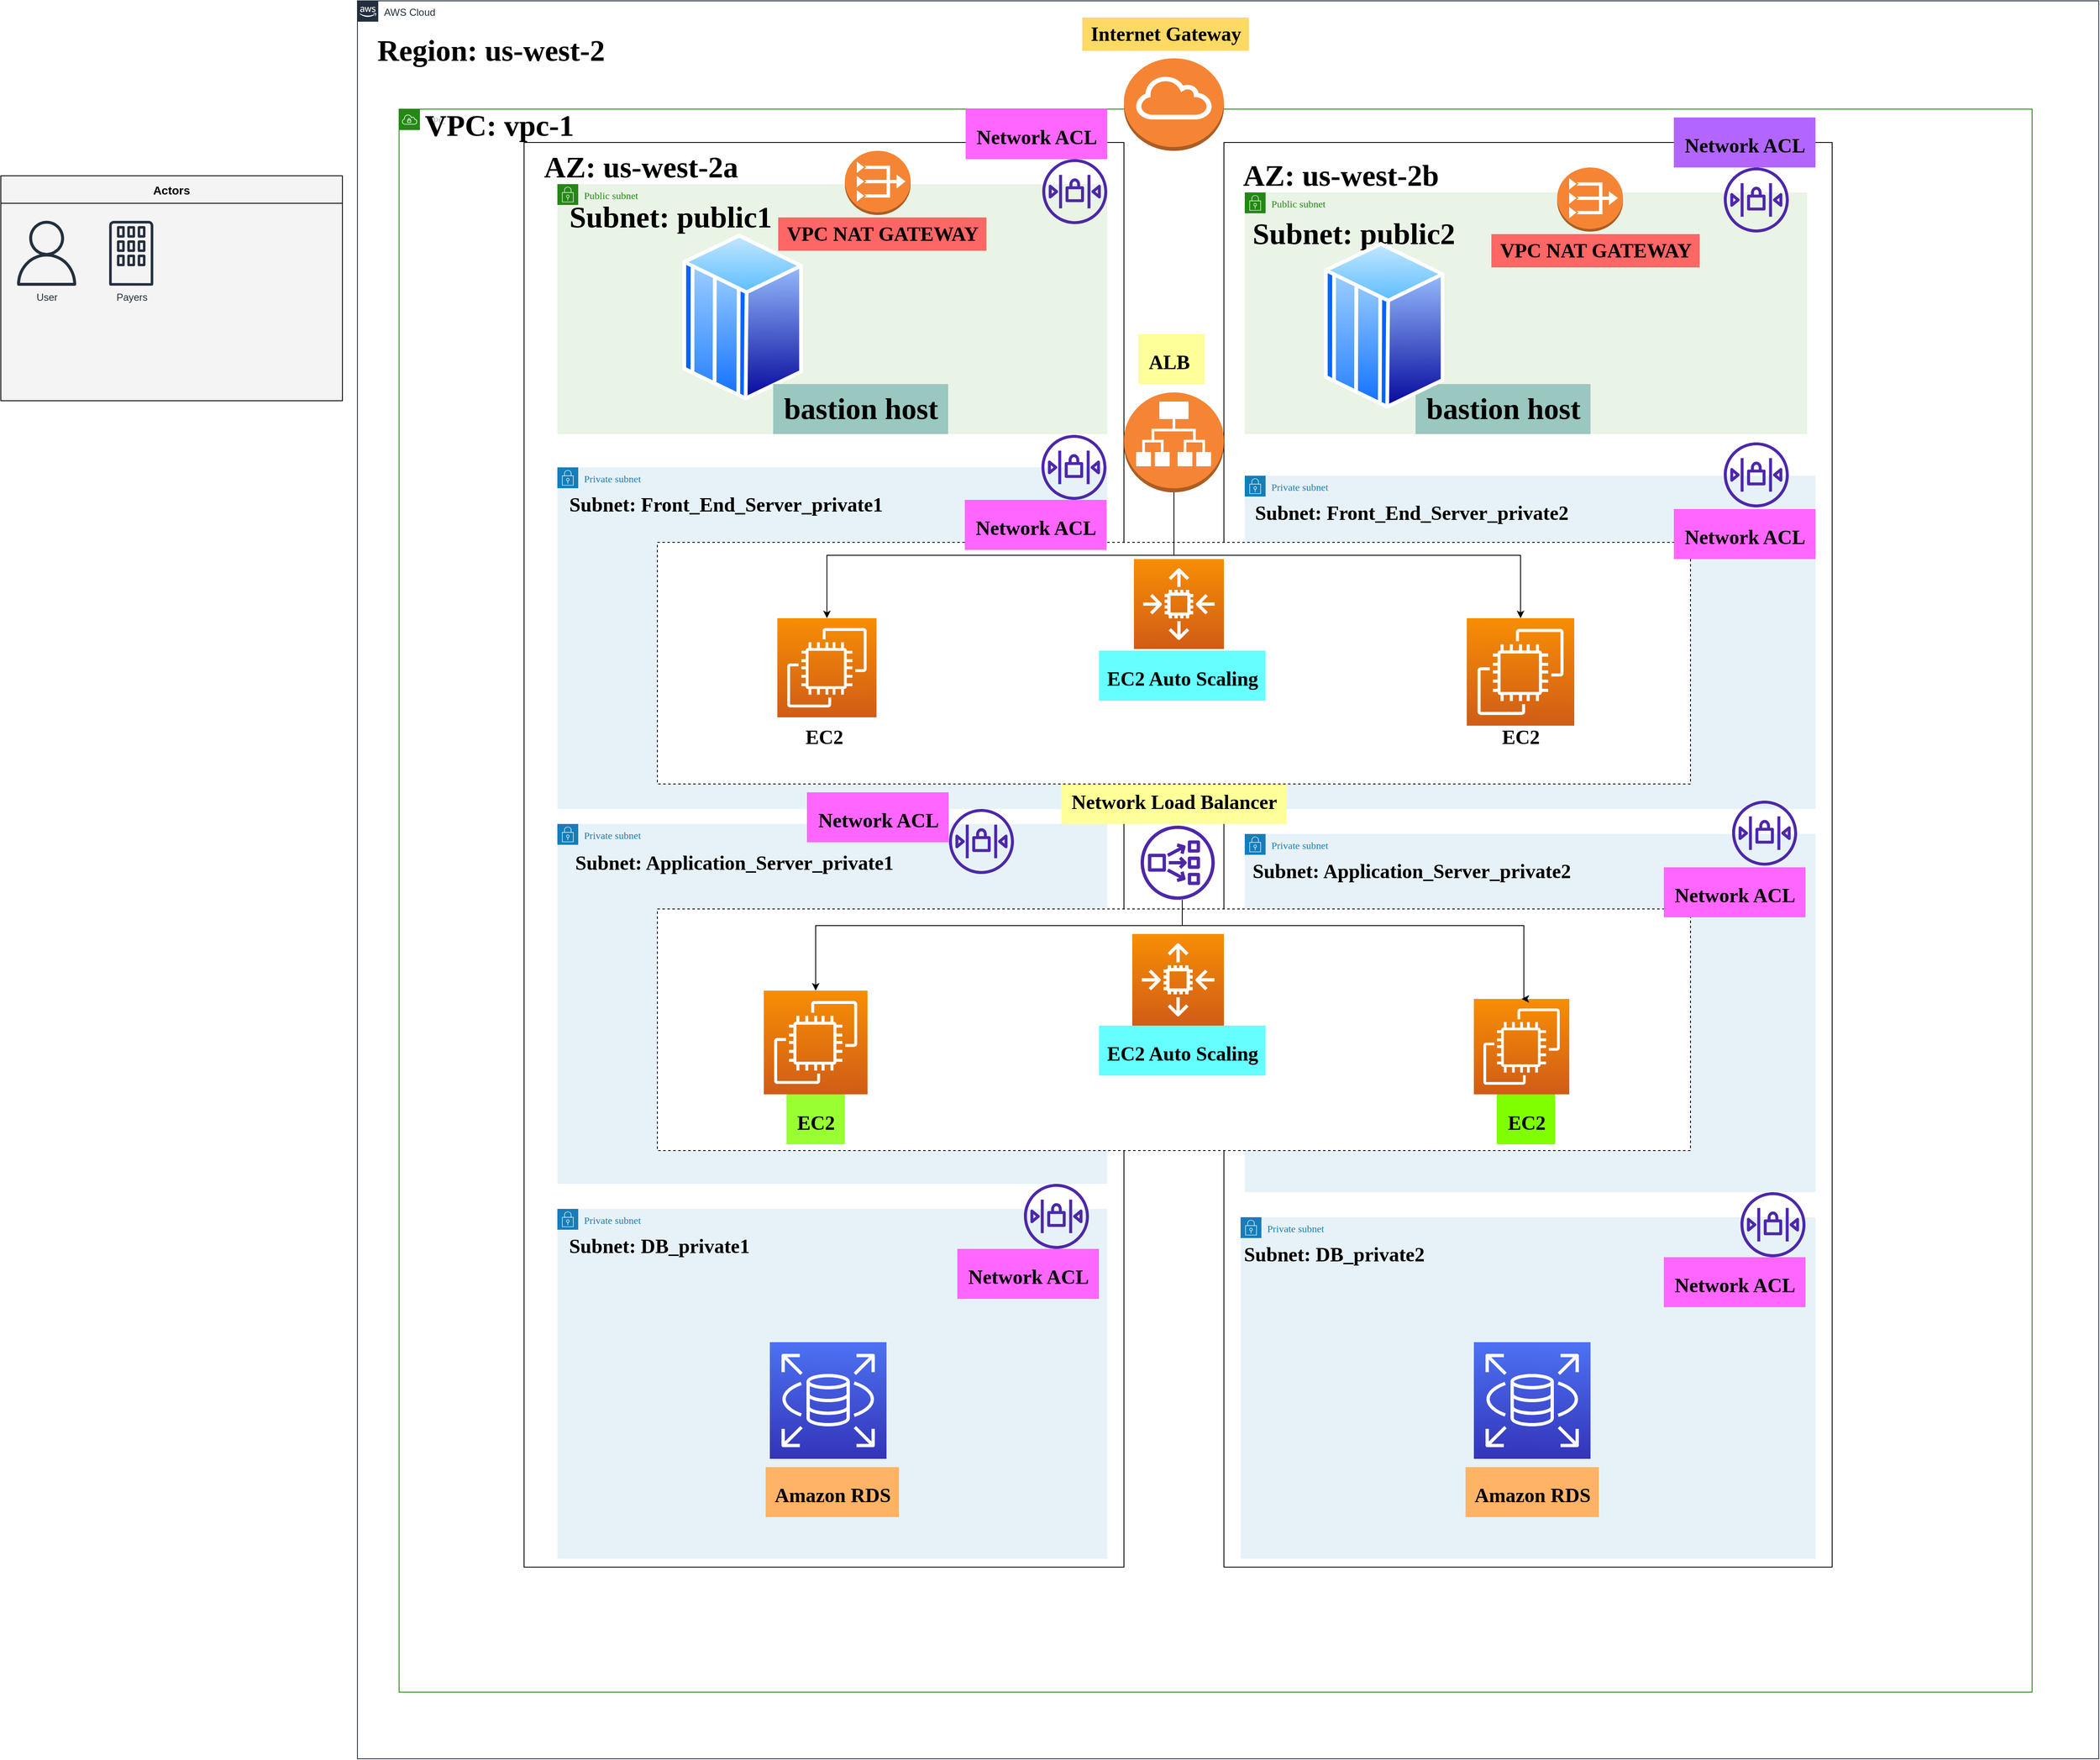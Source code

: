 <mxfile version="20.5.2" type="github">
  <diagram id="Ht1M8jgEwFfnCIfOTk4-" name="Page-1">
    <mxGraphModel dx="3996" dy="4047" grid="1" gridSize="10" guides="1" tooltips="1" connect="1" arrows="1" fold="1" page="1" pageScale="1" pageWidth="827" pageHeight="1169" math="0" shadow="0">
      <root>
        <mxCell id="0" />
        <mxCell id="1" parent="0" />
        <mxCell id="jZVaUwOg5UY3L9NAnvdq-71" value="AWS Cloud" style="points=[[0,0],[0.25,0],[0.5,0],[0.75,0],[1,0],[1,0.25],[1,0.5],[1,0.75],[1,1],[0.75,1],[0.5,1],[0.25,1],[0,1],[0,0.75],[0,0.5],[0,0.25]];outlineConnect=0;gradientColor=none;html=1;whiteSpace=wrap;fontSize=12;fontStyle=0;shape=mxgraph.aws4.group;grIcon=mxgraph.aws4.group_aws_cloud_alt;strokeColor=#232F3E;fillColor=none;verticalAlign=top;align=left;spacingLeft=30;fontColor=#232F3E;dashed=0;labelBackgroundColor=none;container=1;pointerEvents=0;collapsible=0;recursiveResize=0;" parent="1" vertex="1">
          <mxGeometry x="-190" y="-1910" width="2090" height="2110" as="geometry" />
        </mxCell>
        <mxCell id="_mikIo9FiG5iFNGLdB2s-5" value="&lt;font face=&quot;Times New Roman&quot; style=&quot;font-size: 36px;&quot;&gt;&lt;b&gt;Region: us-west-2&lt;/b&gt;&lt;/font&gt;" style="text;html=1;resizable=0;autosize=1;align=center;verticalAlign=middle;points=[];fillColor=none;strokeColor=none;rounded=0;" vertex="1" parent="jZVaUwOg5UY3L9NAnvdq-71">
          <mxGeometry x="10" y="30" width="300" height="60" as="geometry" />
        </mxCell>
        <mxCell id="_mikIo9FiG5iFNGLdB2s-102" value="&lt;b&gt;Internet Gateway&lt;/b&gt;" style="text;html=1;resizable=0;autosize=1;align=center;verticalAlign=middle;points=[];fillColor=#FFD966;strokeColor=none;rounded=0;dashed=1;fontFamily=Times New Roman;fontSize=24;" vertex="1" parent="jZVaUwOg5UY3L9NAnvdq-71">
          <mxGeometry x="870" y="20" width="200" height="40" as="geometry" />
        </mxCell>
        <mxCell id="jZVaUwOg5UY3L9NAnvdq-59" value="Actors" style="swimlane;fontSize=14;align=center;swimlaneFillColor=#f4f4f4;fillColor=#f4f4f4;startSize=33;container=1;pointerEvents=0;collapsible=0;recursiveResize=0;" parent="1" vertex="1">
          <mxGeometry x="-618" y="-1700" width="410" height="270" as="geometry" />
        </mxCell>
        <mxCell id="jZVaUwOg5UY3L9NAnvdq-60" value="User" style="outlineConnect=0;fontColor=#232F3E;gradientColor=none;fillColor=#232F3E;strokeColor=none;dashed=0;verticalLabelPosition=bottom;verticalAlign=top;align=center;html=1;fontSize=12;fontStyle=0;aspect=fixed;pointerEvents=1;shape=mxgraph.aws4.user;labelBackgroundColor=none;" parent="jZVaUwOg5UY3L9NAnvdq-59" vertex="1">
          <mxGeometry x="16" y="54" width="78" height="78" as="geometry" />
        </mxCell>
        <mxCell id="jZVaUwOg5UY3L9NAnvdq-61" value="Payers" style="outlineConnect=0;fontColor=#232F3E;gradientColor=none;fillColor=#232F3E;strokeColor=none;dashed=0;verticalLabelPosition=bottom;verticalAlign=top;align=center;html=1;fontSize=12;fontStyle=0;aspect=fixed;pointerEvents=1;shape=mxgraph.aws4.corporate_data_center;labelBackgroundColor=none;" parent="jZVaUwOg5UY3L9NAnvdq-59" vertex="1">
          <mxGeometry x="130" y="54" width="53" height="78" as="geometry" />
        </mxCell>
        <mxCell id="_mikIo9FiG5iFNGLdB2s-11" value="" style="whiteSpace=wrap;html=1;fontSize=36;" vertex="1" parent="1">
          <mxGeometry x="10" y="-1740" width="720" height="1710" as="geometry" />
        </mxCell>
        <mxCell id="_mikIo9FiG5iFNGLdB2s-12" value="" style="whiteSpace=wrap;html=1;fontSize=36;" vertex="1" parent="1">
          <mxGeometry x="850" y="-1740" width="730" height="1710" as="geometry" />
        </mxCell>
        <mxCell id="_mikIo9FiG5iFNGLdB2s-13" value="&lt;font face=&quot;Times New Roman&quot;&gt;&lt;b&gt;AZ: us-west-2a&lt;/b&gt;&lt;/font&gt;" style="text;html=1;resizable=0;autosize=1;align=center;verticalAlign=middle;points=[];fillColor=none;strokeColor=none;rounded=0;fontSize=36;" vertex="1" parent="1">
          <mxGeometry x="20" y="-1740" width="260" height="60" as="geometry" />
        </mxCell>
        <mxCell id="_mikIo9FiG5iFNGLdB2s-14" value="&lt;font face=&quot;Times New Roman&quot;&gt;&lt;b&gt;AZ: us-west-2b&lt;/b&gt;&lt;/font&gt;" style="text;html=1;resizable=0;autosize=1;align=center;verticalAlign=middle;points=[];fillColor=none;strokeColor=none;rounded=0;fontSize=36;" vertex="1" parent="1">
          <mxGeometry x="860" y="-1730" width="260" height="60" as="geometry" />
        </mxCell>
        <mxCell id="_mikIo9FiG5iFNGLdB2s-37" value="VPC" style="points=[[0,0],[0.25,0],[0.5,0],[0.75,0],[1,0],[1,0.25],[1,0.5],[1,0.75],[1,1],[0.75,1],[0.5,1],[0.25,1],[0,1],[0,0.75],[0,0.5],[0,0.25]];outlineConnect=0;gradientColor=none;html=1;whiteSpace=wrap;fontSize=12;fontStyle=0;container=1;pointerEvents=0;collapsible=0;recursiveResize=0;shape=mxgraph.aws4.group;grIcon=mxgraph.aws4.group_vpc;strokeColor=#248814;fillColor=none;verticalAlign=top;align=left;spacingLeft=30;fontColor=#AAB7B8;dashed=0;fontFamily=Times New Roman;" vertex="1" parent="1">
          <mxGeometry x="-140" y="-1780" width="1960" height="1900" as="geometry" />
        </mxCell>
        <mxCell id="_mikIo9FiG5iFNGLdB2s-9" value="&lt;font face=&quot;Times New Roman&quot;&gt;&lt;b&gt;VPC: vpc-1&lt;/b&gt;&lt;/font&gt;" style="text;html=1;resizable=0;autosize=1;align=center;verticalAlign=middle;points=[];fillColor=none;strokeColor=none;rounded=0;fontSize=36;" vertex="1" parent="_mikIo9FiG5iFNGLdB2s-37">
          <mxGeometry x="20" y="-10" width="200" height="60" as="geometry" />
        </mxCell>
        <mxCell id="_mikIo9FiG5iFNGLdB2s-50" value="Private subnet" style="points=[[0,0],[0.25,0],[0.5,0],[0.75,0],[1,0],[1,0.25],[1,0.5],[1,0.75],[1,1],[0.75,1],[0.5,1],[0.25,1],[0,1],[0,0.75],[0,0.5],[0,0.25]];outlineConnect=0;gradientColor=none;html=1;whiteSpace=wrap;fontSize=12;fontStyle=0;container=1;pointerEvents=0;collapsible=0;recursiveResize=0;shape=mxgraph.aws4.group;grIcon=mxgraph.aws4.group_security_group;grStroke=0;strokeColor=#147EBA;fillColor=#E6F2F8;verticalAlign=top;align=left;spacingLeft=30;fontColor=#147EBA;dashed=0;fontFamily=Times New Roman;" vertex="1" parent="_mikIo9FiG5iFNGLdB2s-37">
          <mxGeometry x="190" y="1320" width="660" height="420" as="geometry" />
        </mxCell>
        <mxCell id="_mikIo9FiG5iFNGLdB2s-51" value="" style="sketch=0;points=[[0,0,0],[0.25,0,0],[0.5,0,0],[0.75,0,0],[1,0,0],[0,1,0],[0.25,1,0],[0.5,1,0],[0.75,1,0],[1,1,0],[0,0.25,0],[0,0.5,0],[0,0.75,0],[1,0.25,0],[1,0.5,0],[1,0.75,0]];outlineConnect=0;fontColor=#232F3E;gradientColor=#4D72F3;gradientDirection=north;fillColor=#3334B9;strokeColor=#ffffff;dashed=0;verticalLabelPosition=bottom;verticalAlign=top;align=center;html=1;fontSize=12;fontStyle=0;aspect=fixed;shape=mxgraph.aws4.resourceIcon;resIcon=mxgraph.aws4.rds;fontFamily=Times New Roman;" vertex="1" parent="_mikIo9FiG5iFNGLdB2s-50">
          <mxGeometry x="255" y="160" width="140" height="140" as="geometry" />
        </mxCell>
        <mxCell id="_mikIo9FiG5iFNGLdB2s-52" value="&lt;font style=&quot;font-size: 24px;&quot;&gt;&lt;b&gt;Amazon RDS&lt;/b&gt;&lt;/font&gt;" style="text;html=1;resizable=0;autosize=1;align=center;verticalAlign=middle;points=[];fillColor=#FFB366;strokeColor=none;rounded=0;fontFamily=Times New Roman;fontSize=36;" vertex="1" parent="_mikIo9FiG5iFNGLdB2s-50">
          <mxGeometry x="250" y="310" width="160" height="60" as="geometry" />
        </mxCell>
        <mxCell id="_mikIo9FiG5iFNGLdB2s-54" value="Private subnet" style="points=[[0,0],[0.25,0],[0.5,0],[0.75,0],[1,0],[1,0.25],[1,0.5],[1,0.75],[1,1],[0.75,1],[0.5,1],[0.25,1],[0,1],[0,0.75],[0,0.5],[0,0.25]];outlineConnect=0;gradientColor=none;html=1;whiteSpace=wrap;fontSize=12;fontStyle=0;container=1;pointerEvents=0;collapsible=0;recursiveResize=0;shape=mxgraph.aws4.group;grIcon=mxgraph.aws4.group_security_group;grStroke=0;strokeColor=#147EBA;fillColor=#E6F2F8;verticalAlign=top;align=left;spacingLeft=30;fontColor=#147EBA;dashed=0;fontFamily=Times New Roman;" vertex="1" parent="_mikIo9FiG5iFNGLdB2s-37">
          <mxGeometry x="1010" y="1330" width="690" height="410" as="geometry" />
        </mxCell>
        <mxCell id="_mikIo9FiG5iFNGLdB2s-55" value="" style="sketch=0;points=[[0,0,0],[0.25,0,0],[0.5,0,0],[0.75,0,0],[1,0,0],[0,1,0],[0.25,1,0],[0.5,1,0],[0.75,1,0],[1,1,0],[0,0.25,0],[0,0.5,0],[0,0.75,0],[1,0.25,0],[1,0.5,0],[1,0.75,0]];outlineConnect=0;fontColor=#232F3E;gradientColor=#4D72F3;gradientDirection=north;fillColor=#3334B9;strokeColor=#ffffff;dashed=0;verticalLabelPosition=bottom;verticalAlign=top;align=center;html=1;fontSize=12;fontStyle=0;aspect=fixed;shape=mxgraph.aws4.resourceIcon;resIcon=mxgraph.aws4.rds;fontFamily=Times New Roman;" vertex="1" parent="_mikIo9FiG5iFNGLdB2s-54">
          <mxGeometry x="280" y="150" width="140" height="140" as="geometry" />
        </mxCell>
        <mxCell id="_mikIo9FiG5iFNGLdB2s-56" value="&lt;font style=&quot;font-size: 24px;&quot;&gt;&lt;b&gt;Amazon RDS&lt;/b&gt;&lt;/font&gt;" style="text;html=1;resizable=0;autosize=1;align=center;verticalAlign=middle;points=[];fillColor=#FFB366;strokeColor=none;rounded=0;fontFamily=Times New Roman;fontSize=36;" vertex="1" parent="_mikIo9FiG5iFNGLdB2s-54">
          <mxGeometry x="270" y="300" width="160" height="60" as="geometry" />
        </mxCell>
        <mxCell id="_mikIo9FiG5iFNGLdB2s-63" value="&lt;font style=&quot;font-size: 24px;&quot; face=&quot;Times New Roman&quot;&gt;&lt;b&gt;Subnet: DB_private2&amp;nbsp;&lt;/b&gt;&lt;/font&gt;" style="text;html=1;resizable=0;autosize=1;align=center;verticalAlign=middle;points=[];fillColor=none;strokeColor=none;rounded=0;fontSize=36;" vertex="1" parent="_mikIo9FiG5iFNGLdB2s-54">
          <mxGeometry x="-10" y="10" width="250" height="60" as="geometry" />
        </mxCell>
        <mxCell id="_mikIo9FiG5iFNGLdB2s-59" value="Private subnet" style="points=[[0,0],[0.25,0],[0.5,0],[0.75,0],[1,0],[1,0.25],[1,0.5],[1,0.75],[1,1],[0.75,1],[0.5,1],[0.25,1],[0,1],[0,0.75],[0,0.5],[0,0.25]];outlineConnect=0;gradientColor=none;html=1;whiteSpace=wrap;fontSize=12;fontStyle=0;container=1;pointerEvents=0;collapsible=0;recursiveResize=0;shape=mxgraph.aws4.group;grIcon=mxgraph.aws4.group_security_group;grStroke=0;strokeColor=#147EBA;fillColor=#E6F2F8;verticalAlign=top;align=left;spacingLeft=30;fontColor=#147EBA;dashed=0;fontFamily=Times New Roman;" vertex="1" parent="_mikIo9FiG5iFNGLdB2s-37">
          <mxGeometry x="190" y="858" width="660" height="432" as="geometry" />
        </mxCell>
        <mxCell id="_mikIo9FiG5iFNGLdB2s-16" value="&lt;font style=&quot;font-size: 24px;&quot; face=&quot;Times New Roman&quot;&gt;&lt;b&gt;Subnet: Application_Server_private1&amp;nbsp;&lt;/b&gt;&lt;/font&gt;" style="text;html=1;resizable=0;autosize=1;align=center;verticalAlign=middle;points=[];fillColor=none;strokeColor=none;rounded=0;fontSize=36;" vertex="1" parent="_mikIo9FiG5iFNGLdB2s-59">
          <mxGeometry x="10" y="12" width="410" height="60" as="geometry" />
        </mxCell>
        <mxCell id="_mikIo9FiG5iFNGLdB2s-93" value="" style="sketch=0;outlineConnect=0;fontColor=#232F3E;gradientColor=none;fillColor=#4D27AA;strokeColor=none;dashed=0;verticalLabelPosition=bottom;verticalAlign=top;align=center;html=1;fontSize=12;fontStyle=0;aspect=fixed;pointerEvents=1;shape=mxgraph.aws4.network_access_control_list;fontFamily=Times New Roman;" vertex="1" parent="_mikIo9FiG5iFNGLdB2s-59">
          <mxGeometry x="470" y="-18" width="78" height="78" as="geometry" />
        </mxCell>
        <mxCell id="_mikIo9FiG5iFNGLdB2s-60" value="Private subnet" style="points=[[0,0],[0.25,0],[0.5,0],[0.75,0],[1,0],[1,0.25],[1,0.5],[1,0.75],[1,1],[0.75,1],[0.5,1],[0.25,1],[0,1],[0,0.75],[0,0.5],[0,0.25]];outlineConnect=0;gradientColor=none;html=1;whiteSpace=wrap;fontSize=12;fontStyle=0;container=1;pointerEvents=0;collapsible=0;recursiveResize=0;shape=mxgraph.aws4.group;grIcon=mxgraph.aws4.group_security_group;grStroke=0;strokeColor=#147EBA;fillColor=#E6F2F8;verticalAlign=top;align=left;spacingLeft=30;fontColor=#147EBA;dashed=0;fontFamily=Times New Roman;" vertex="1" parent="_mikIo9FiG5iFNGLdB2s-37">
          <mxGeometry x="1015" y="870" width="685" height="430" as="geometry" />
        </mxCell>
        <mxCell id="_mikIo9FiG5iFNGLdB2s-23" value="" style="whiteSpace=wrap;html=1;fontFamily=Times New Roman;fontSize=36;dashed=1;" vertex="1" parent="_mikIo9FiG5iFNGLdB2s-37">
          <mxGeometry x="310" y="960" width="1240" height="290" as="geometry" />
        </mxCell>
        <mxCell id="_mikIo9FiG5iFNGLdB2s-26" value="" style="sketch=0;points=[[0,0,0],[0.25,0,0],[0.5,0,0],[0.75,0,0],[1,0,0],[0,1,0],[0.25,1,0],[0.5,1,0],[0.75,1,0],[1,1,0],[0,0.25,0],[0,0.5,0],[0,0.75,0],[1,0.25,0],[1,0.5,0],[1,0.75,0]];outlineConnect=0;fontColor=#232F3E;gradientColor=#F78E04;gradientDirection=north;fillColor=#D05C17;strokeColor=#ffffff;dashed=0;verticalLabelPosition=bottom;verticalAlign=top;align=center;html=1;fontSize=12;fontStyle=0;aspect=fixed;shape=mxgraph.aws4.resourceIcon;resIcon=mxgraph.aws4.auto_scaling2;fontFamily=Times New Roman;" vertex="1" parent="_mikIo9FiG5iFNGLdB2s-37">
          <mxGeometry x="880" y="990" width="110" height="110" as="geometry" />
        </mxCell>
        <mxCell id="_mikIo9FiG5iFNGLdB2s-27" value="&lt;font style=&quot;font-size: 24px;&quot;&gt;&lt;b&gt;EC2 Auto Scaling&lt;/b&gt;&lt;/font&gt;" style="text;html=1;resizable=0;autosize=1;align=center;verticalAlign=middle;points=[];fillColor=#66FFFF;strokeColor=none;rounded=0;fontFamily=Times New Roman;fontSize=36;" vertex="1" parent="_mikIo9FiG5iFNGLdB2s-37">
          <mxGeometry x="840" y="1100" width="200" height="60" as="geometry" />
        </mxCell>
        <mxCell id="_mikIo9FiG5iFNGLdB2s-21" value="" style="sketch=0;points=[[0,0,0],[0.25,0,0],[0.5,0,0],[0.75,0,0],[1,0,0],[0,1,0],[0.25,1,0],[0.5,1,0],[0.75,1,0],[1,1,0],[0,0.25,0],[0,0.5,0],[0,0.75,0],[1,0.25,0],[1,0.5,0],[1,0.75,0]];outlineConnect=0;fontColor=#232F3E;gradientColor=#F78E04;gradientDirection=north;fillColor=#D05C17;strokeColor=#ffffff;dashed=0;verticalLabelPosition=bottom;verticalAlign=top;align=center;html=1;fontSize=12;fontStyle=0;aspect=fixed;shape=mxgraph.aws4.resourceIcon;resIcon=mxgraph.aws4.ec2;fontFamily=Times New Roman;" vertex="1" parent="_mikIo9FiG5iFNGLdB2s-37">
          <mxGeometry x="1290" y="1068" width="114.5" height="114.5" as="geometry" />
        </mxCell>
        <mxCell id="_mikIo9FiG5iFNGLdB2s-22" value="" style="sketch=0;points=[[0,0,0],[0.25,0,0],[0.5,0,0],[0.75,0,0],[1,0,0],[0,1,0],[0.25,1,0],[0.5,1,0],[0.75,1,0],[1,1,0],[0,0.25,0],[0,0.5,0],[0,0.75,0],[1,0.25,0],[1,0.5,0],[1,0.75,0]];outlineConnect=0;fontColor=#232F3E;gradientColor=#F78E04;gradientDirection=north;fillColor=#D05C17;strokeColor=#ffffff;dashed=0;verticalLabelPosition=bottom;verticalAlign=top;align=center;html=1;fontSize=12;fontStyle=0;aspect=fixed;shape=mxgraph.aws4.resourceIcon;resIcon=mxgraph.aws4.ec2;fontFamily=Times New Roman;" vertex="1" parent="_mikIo9FiG5iFNGLdB2s-37">
          <mxGeometry x="437.75" y="1058" width="124.5" height="124.5" as="geometry" />
        </mxCell>
        <mxCell id="_mikIo9FiG5iFNGLdB2s-25" value="&lt;font style=&quot;font-size: 24px;&quot;&gt;&lt;b&gt;EC2&lt;/b&gt;&lt;/font&gt;" style="text;html=1;resizable=0;autosize=1;align=center;verticalAlign=middle;points=[];fillColor=#80FF00;strokeColor=none;rounded=0;fontFamily=Times New Roman;fontSize=36;" vertex="1" parent="_mikIo9FiG5iFNGLdB2s-37">
          <mxGeometry x="1317.5" y="1182.5" width="70" height="60" as="geometry" />
        </mxCell>
        <mxCell id="_mikIo9FiG5iFNGLdB2s-24" value="&lt;font style=&quot;font-size: 24px;&quot;&gt;&lt;b&gt;EC2&lt;/b&gt;&lt;/font&gt;" style="text;html=1;resizable=0;autosize=1;align=center;verticalAlign=middle;points=[];fillColor=#99FF33;strokeColor=none;rounded=0;fontFamily=Times New Roman;fontSize=36;" vertex="1" parent="_mikIo9FiG5iFNGLdB2s-37">
          <mxGeometry x="465" y="1182.5" width="70" height="60" as="geometry" />
        </mxCell>
        <mxCell id="_mikIo9FiG5iFNGLdB2s-65" value="Private subnet" style="points=[[0,0],[0.25,0],[0.5,0],[0.75,0],[1,0],[1,0.25],[1,0.5],[1,0.75],[1,1],[0.75,1],[0.5,1],[0.25,1],[0,1],[0,0.75],[0,0.5],[0,0.25]];outlineConnect=0;gradientColor=none;html=1;whiteSpace=wrap;fontSize=12;fontStyle=0;container=1;pointerEvents=0;collapsible=0;recursiveResize=0;shape=mxgraph.aws4.group;grIcon=mxgraph.aws4.group_security_group;grStroke=0;strokeColor=#147EBA;fillColor=#E6F2F8;verticalAlign=top;align=left;spacingLeft=30;fontColor=#147EBA;dashed=0;fontFamily=Times New Roman;" vertex="1" parent="_mikIo9FiG5iFNGLdB2s-37">
          <mxGeometry x="190" y="430" width="660" height="410" as="geometry" />
        </mxCell>
        <mxCell id="_mikIo9FiG5iFNGLdB2s-67" value="Private subnet" style="points=[[0,0],[0.25,0],[0.5,0],[0.75,0],[1,0],[1,0.25],[1,0.5],[1,0.75],[1,1],[0.75,1],[0.5,1],[0.25,1],[0,1],[0,0.75],[0,0.5],[0,0.25]];outlineConnect=0;gradientColor=none;html=1;whiteSpace=wrap;fontSize=12;fontStyle=0;container=1;pointerEvents=0;collapsible=0;recursiveResize=0;shape=mxgraph.aws4.group;grIcon=mxgraph.aws4.group_security_group;grStroke=0;strokeColor=#147EBA;fillColor=#E6F2F8;verticalAlign=top;align=left;spacingLeft=30;fontColor=#147EBA;dashed=0;fontFamily=Times New Roman;" vertex="1" parent="_mikIo9FiG5iFNGLdB2s-37">
          <mxGeometry x="1015" y="440" width="685" height="400" as="geometry" />
        </mxCell>
        <mxCell id="_mikIo9FiG5iFNGLdB2s-69" value="Public subnet" style="points=[[0,0],[0.25,0],[0.5,0],[0.75,0],[1,0],[1,0.25],[1,0.5],[1,0.75],[1,1],[0.75,1],[0.5,1],[0.25,1],[0,1],[0,0.75],[0,0.5],[0,0.25]];outlineConnect=0;gradientColor=none;html=1;whiteSpace=wrap;fontSize=12;fontStyle=0;container=1;pointerEvents=0;collapsible=0;recursiveResize=0;shape=mxgraph.aws4.group;grIcon=mxgraph.aws4.group_security_group;grStroke=0;strokeColor=#248814;fillColor=#E9F3E6;verticalAlign=top;align=left;spacingLeft=30;fontColor=#248814;dashed=0;fontFamily=Times New Roman;" vertex="1" parent="_mikIo9FiG5iFNGLdB2s-37">
          <mxGeometry x="190" y="90" width="660" height="300" as="geometry" />
        </mxCell>
        <mxCell id="_mikIo9FiG5iFNGLdB2s-117" value="" style="aspect=fixed;perimeter=ellipsePerimeter;html=1;align=center;shadow=0;dashed=0;spacingTop=3;image;image=img/lib/active_directory/mainframe_host.svg;fontFamily=Times New Roman;fontSize=24;" vertex="1" parent="_mikIo9FiG5iFNGLdB2s-69">
          <mxGeometry x="150" y="59" width="144.72" height="201" as="geometry" />
        </mxCell>
        <mxCell id="_mikIo9FiG5iFNGLdB2s-119" value="&lt;b&gt;&lt;font style=&quot;font-size: 36px;&quot;&gt;bastion host&lt;/font&gt;&lt;/b&gt;" style="text;html=1;resizable=0;autosize=1;align=center;verticalAlign=middle;points=[];fillColor=#9AC7BF;strokeColor=none;rounded=0;dashed=1;fontFamily=Times New Roman;fontSize=24;" vertex="1" parent="_mikIo9FiG5iFNGLdB2s-69">
          <mxGeometry x="259" y="240" width="210" height="60" as="geometry" />
        </mxCell>
        <mxCell id="_mikIo9FiG5iFNGLdB2s-34" value="&lt;font face=&quot;Times New Roman&quot;&gt;&lt;b&gt;Subnet: public1&amp;nbsp;&lt;/b&gt;&lt;/font&gt;" style="text;html=1;resizable=0;autosize=1;align=center;verticalAlign=middle;points=[];fillColor=none;strokeColor=none;rounded=0;fontSize=36;" vertex="1" parent="_mikIo9FiG5iFNGLdB2s-69">
          <mxGeometry y="10" width="280" height="60" as="geometry" />
        </mxCell>
        <mxCell id="_mikIo9FiG5iFNGLdB2s-71" value="Public subnet" style="points=[[0,0],[0.25,0],[0.5,0],[0.75,0],[1,0],[1,0.25],[1,0.5],[1,0.75],[1,1],[0.75,1],[0.5,1],[0.25,1],[0,1],[0,0.75],[0,0.5],[0,0.25]];outlineConnect=0;gradientColor=none;html=1;whiteSpace=wrap;fontSize=12;fontStyle=0;container=1;pointerEvents=0;collapsible=0;recursiveResize=0;shape=mxgraph.aws4.group;grIcon=mxgraph.aws4.group_security_group;grStroke=0;strokeColor=#248814;fillColor=#E9F3E6;verticalAlign=top;align=left;spacingLeft=30;fontColor=#248814;dashed=0;fontFamily=Times New Roman;" vertex="1" parent="_mikIo9FiG5iFNGLdB2s-37">
          <mxGeometry x="1015" y="100" width="675" height="290" as="geometry" />
        </mxCell>
        <mxCell id="_mikIo9FiG5iFNGLdB2s-111" value="" style="outlineConnect=0;dashed=0;verticalLabelPosition=bottom;verticalAlign=top;align=center;html=1;shape=mxgraph.aws3.vpc_nat_gateway;fillColor=#F58534;gradientColor=none;fontFamily=Times New Roman;fontSize=24;" vertex="1" parent="_mikIo9FiG5iFNGLdB2s-71">
          <mxGeometry x="375" y="-30" width="79" height="77" as="geometry" />
        </mxCell>
        <mxCell id="_mikIo9FiG5iFNGLdB2s-120" value="&lt;b&gt;&lt;font style=&quot;font-size: 36px;&quot;&gt;bastion host&lt;/font&gt;&lt;/b&gt;" style="text;html=1;resizable=0;autosize=1;align=center;verticalAlign=middle;points=[];fillColor=#9AC7BF;strokeColor=none;rounded=0;dashed=1;fontFamily=Times New Roman;fontSize=24;" vertex="1" parent="_mikIo9FiG5iFNGLdB2s-71">
          <mxGeometry x="205" y="230" width="210" height="60" as="geometry" />
        </mxCell>
        <mxCell id="_mikIo9FiG5iFNGLdB2s-35" value="&lt;font face=&quot;Times New Roman&quot;&gt;&lt;b&gt;Subnet: public2&amp;nbsp;&lt;/b&gt;&lt;/font&gt;" style="text;html=1;resizable=0;autosize=1;align=center;verticalAlign=middle;points=[];fillColor=none;strokeColor=none;rounded=0;fontSize=36;" vertex="1" parent="_mikIo9FiG5iFNGLdB2s-37">
          <mxGeometry x="1010" y="120" width="280" height="60" as="geometry" />
        </mxCell>
        <mxCell id="_mikIo9FiG5iFNGLdB2s-40" value="" style="outlineConnect=0;dashed=0;verticalLabelPosition=bottom;verticalAlign=top;align=center;html=1;shape=mxgraph.aws3.application_load_balancer;fillColor=#F58534;gradientColor=none;fontFamily=Times New Roman;fontSize=24;" vertex="1" parent="_mikIo9FiG5iFNGLdB2s-37">
          <mxGeometry x="870" y="340" width="120" height="120" as="geometry" />
        </mxCell>
        <mxCell id="_mikIo9FiG5iFNGLdB2s-89" style="edgeStyle=orthogonalEdgeStyle;rounded=0;orthogonalLoop=1;jettySize=auto;html=1;entryX=0.5;entryY=0;entryDx=0;entryDy=0;entryPerimeter=0;fontFamily=Times New Roman;fontSize=24;" edge="1" parent="_mikIo9FiG5iFNGLdB2s-37" source="_mikIo9FiG5iFNGLdB2s-82" target="_mikIo9FiG5iFNGLdB2s-22">
          <mxGeometry relative="1" as="geometry">
            <Array as="points">
              <mxPoint x="940" y="980" />
              <mxPoint x="500" y="980" />
            </Array>
          </mxGeometry>
        </mxCell>
        <mxCell id="_mikIo9FiG5iFNGLdB2s-90" style="edgeStyle=orthogonalEdgeStyle;rounded=0;orthogonalLoop=1;jettySize=auto;html=1;fontFamily=Times New Roman;fontSize=24;entryX=0.5;entryY=0;entryDx=0;entryDy=0;entryPerimeter=0;" edge="1" parent="_mikIo9FiG5iFNGLdB2s-37" source="_mikIo9FiG5iFNGLdB2s-82" target="_mikIo9FiG5iFNGLdB2s-21">
          <mxGeometry relative="1" as="geometry">
            <mxPoint x="1350" y="1040" as="targetPoint" />
            <Array as="points">
              <mxPoint x="940" y="980" />
              <mxPoint x="1350" y="980" />
            </Array>
          </mxGeometry>
        </mxCell>
        <mxCell id="_mikIo9FiG5iFNGLdB2s-82" value="" style="sketch=0;outlineConnect=0;fontColor=#232F3E;gradientColor=none;fillColor=#4D27AA;strokeColor=none;dashed=0;verticalLabelPosition=bottom;verticalAlign=top;align=center;html=1;fontSize=12;fontStyle=0;aspect=fixed;pointerEvents=1;shape=mxgraph.aws4.network_load_balancer;fontFamily=Times New Roman;" vertex="1" parent="_mikIo9FiG5iFNGLdB2s-37">
          <mxGeometry x="890" y="860" width="89" height="89" as="geometry" />
        </mxCell>
        <mxCell id="_mikIo9FiG5iFNGLdB2s-42" value="&lt;b style=&quot;&quot;&gt;&lt;font style=&quot;font-size: 24px;&quot;&gt;ALB&amp;nbsp;&lt;br&gt;&lt;/font&gt;&lt;/b&gt;" style="text;html=1;resizable=0;autosize=1;align=center;verticalAlign=middle;points=[];fillColor=#FFFF99;strokeColor=none;rounded=0;fontFamily=Times New Roman;fontSize=36;" vertex="1" parent="_mikIo9FiG5iFNGLdB2s-37">
          <mxGeometry x="887" y="270" width="80" height="60" as="geometry" />
        </mxCell>
        <mxCell id="_mikIo9FiG5iFNGLdB2s-98" value="" style="sketch=0;outlineConnect=0;fontColor=#232F3E;gradientColor=none;fillColor=#4D27AA;strokeColor=none;dashed=0;verticalLabelPosition=bottom;verticalAlign=top;align=center;html=1;fontSize=12;fontStyle=0;aspect=fixed;pointerEvents=1;shape=mxgraph.aws4.network_access_control_list;fontFamily=Times New Roman;" vertex="1" parent="_mikIo9FiG5iFNGLdB2s-37">
          <mxGeometry x="1600" y="830" width="78" height="78" as="geometry" />
        </mxCell>
        <mxCell id="_mikIo9FiG5iFNGLdB2s-99" value="" style="sketch=0;outlineConnect=0;fontColor=#232F3E;gradientColor=none;fillColor=#4D27AA;strokeColor=none;dashed=0;verticalLabelPosition=bottom;verticalAlign=top;align=center;html=1;fontSize=12;fontStyle=0;aspect=fixed;pointerEvents=1;shape=mxgraph.aws4.network_access_control_list;fontFamily=Times New Roman;" vertex="1" parent="_mikIo9FiG5iFNGLdB2s-37">
          <mxGeometry x="772" y="60" width="78" height="78" as="geometry" />
        </mxCell>
        <mxCell id="_mikIo9FiG5iFNGLdB2s-100" value="" style="sketch=0;outlineConnect=0;fontColor=#232F3E;gradientColor=none;fillColor=#4D27AA;strokeColor=none;dashed=0;verticalLabelPosition=bottom;verticalAlign=top;align=center;html=1;fontSize=12;fontStyle=0;aspect=fixed;pointerEvents=1;shape=mxgraph.aws4.network_access_control_list;fontFamily=Times New Roman;" vertex="1" parent="_mikIo9FiG5iFNGLdB2s-37">
          <mxGeometry x="1590" y="70" width="78" height="78" as="geometry" />
        </mxCell>
        <mxCell id="_mikIo9FiG5iFNGLdB2s-101" value="" style="outlineConnect=0;dashed=0;verticalLabelPosition=bottom;verticalAlign=top;align=center;html=1;shape=mxgraph.aws3.internet_gateway;fillColor=#F58534;gradientColor=none;fontFamily=Times New Roman;fontSize=24;" vertex="1" parent="_mikIo9FiG5iFNGLdB2s-37">
          <mxGeometry x="870" y="-61" width="120" height="111" as="geometry" />
        </mxCell>
        <mxCell id="_mikIo9FiG5iFNGLdB2s-110" value="" style="outlineConnect=0;dashed=0;verticalLabelPosition=bottom;verticalAlign=top;align=center;html=1;shape=mxgraph.aws3.vpc_nat_gateway;fillColor=#F58534;gradientColor=none;fontFamily=Times New Roman;fontSize=24;" vertex="1" parent="_mikIo9FiG5iFNGLdB2s-37">
          <mxGeometry x="535" y="50" width="79" height="77" as="geometry" />
        </mxCell>
        <mxCell id="_mikIo9FiG5iFNGLdB2s-123" value="&lt;b style=&quot;&quot;&gt;&lt;font style=&quot;font-size: 24px;&quot;&gt;Network Load Balancer&lt;br&gt;&lt;/font&gt;&lt;/b&gt;" style="text;html=1;resizable=0;autosize=1;align=center;verticalAlign=middle;points=[];fillColor=#FFFF99;strokeColor=none;rounded=0;fontFamily=Times New Roman;fontSize=36;" vertex="1" parent="_mikIo9FiG5iFNGLdB2s-37">
          <mxGeometry x="795" y="798" width="270" height="60" as="geometry" />
        </mxCell>
        <mxCell id="_mikIo9FiG5iFNGLdB2s-127" value="&lt;span style=&quot;font-size: 24px;&quot;&gt;&lt;b&gt;Network ACL&lt;/b&gt;&lt;/span&gt;" style="text;html=1;resizable=0;autosize=1;align=center;verticalAlign=middle;points=[];fillColor=#FF66FF;strokeColor=none;rounded=0;fontFamily=Times New Roman;fontSize=36;" vertex="1" parent="_mikIo9FiG5iFNGLdB2s-37">
          <mxGeometry x="489.5" y="820" width="170" height="60" as="geometry" />
        </mxCell>
        <mxCell id="_mikIo9FiG5iFNGLdB2s-131" value="&lt;span style=&quot;font-size: 24px;&quot;&gt;&lt;b&gt;Network ACL&lt;/b&gt;&lt;/span&gt;" style="text;html=1;resizable=0;autosize=1;align=center;verticalAlign=middle;points=[];fillColor=#B266FF;strokeColor=none;rounded=0;fontFamily=Times New Roman;fontSize=36;" vertex="1" parent="_mikIo9FiG5iFNGLdB2s-37">
          <mxGeometry x="1530" y="10" width="170" height="60" as="geometry" />
        </mxCell>
        <mxCell id="_mikIo9FiG5iFNGLdB2s-132" value="&lt;span style=&quot;font-size: 24px;&quot;&gt;&lt;b&gt;Network ACL&lt;/b&gt;&lt;/span&gt;" style="text;html=1;resizable=0;autosize=1;align=center;verticalAlign=middle;points=[];fillColor=#FF66FF;strokeColor=none;rounded=0;fontFamily=Times New Roman;fontSize=36;" vertex="1" parent="_mikIo9FiG5iFNGLdB2s-37">
          <mxGeometry x="680" width="170" height="60" as="geometry" />
        </mxCell>
        <mxCell id="_mikIo9FiG5iFNGLdB2s-62" value="&lt;font style=&quot;font-size: 24px;&quot; face=&quot;Times New Roman&quot;&gt;&lt;b&gt;Subnet: DB_private1&amp;nbsp;&lt;/b&gt;&lt;/font&gt;" style="text;html=1;resizable=0;autosize=1;align=center;verticalAlign=middle;points=[];fillColor=none;strokeColor=none;rounded=0;fontSize=36;" vertex="1" parent="1">
          <mxGeometry x="50" y="-450" width="250" height="60" as="geometry" />
        </mxCell>
        <mxCell id="_mikIo9FiG5iFNGLdB2s-64" value="&lt;font style=&quot;font-size: 24px;&quot; face=&quot;Times New Roman&quot;&gt;&lt;b&gt;Subnet: Application_Server_private2&lt;/b&gt;&lt;/font&gt;" style="text;html=1;resizable=0;autosize=1;align=center;verticalAlign=middle;points=[];fillColor=none;strokeColor=none;rounded=0;fontSize=36;" vertex="1" parent="1">
          <mxGeometry x="870" y="-900" width="410" height="60" as="geometry" />
        </mxCell>
        <mxCell id="_mikIo9FiG5iFNGLdB2s-72" value="&lt;font style=&quot;font-size: 24px;&quot; face=&quot;Times New Roman&quot;&gt;&lt;b&gt;Subnet: Front_End_Server_private1&amp;nbsp;&lt;/b&gt;&lt;/font&gt;" style="text;html=1;resizable=0;autosize=1;align=center;verticalAlign=middle;points=[];fillColor=none;strokeColor=none;rounded=0;fontSize=36;" vertex="1" parent="1">
          <mxGeometry x="50" y="-1340" width="410" height="60" as="geometry" />
        </mxCell>
        <mxCell id="_mikIo9FiG5iFNGLdB2s-73" value="&lt;font style=&quot;font-size: 24px;&quot; face=&quot;Times New Roman&quot;&gt;&lt;b&gt;Subnet: Front_End_Server_private2&lt;/b&gt;&lt;/font&gt;" style="text;html=1;resizable=0;autosize=1;align=center;verticalAlign=middle;points=[];fillColor=none;strokeColor=none;rounded=0;fontSize=36;" vertex="1" parent="1">
          <mxGeometry x="875" y="-1330" width="400" height="60" as="geometry" />
        </mxCell>
        <mxCell id="_mikIo9FiG5iFNGLdB2s-74" value="" style="whiteSpace=wrap;html=1;fontFamily=Times New Roman;fontSize=36;dashed=1;" vertex="1" parent="1">
          <mxGeometry x="170" y="-1260" width="1240" height="290" as="geometry" />
        </mxCell>
        <mxCell id="_mikIo9FiG5iFNGLdB2s-75" value="" style="sketch=0;points=[[0,0,0],[0.25,0,0],[0.5,0,0],[0.75,0,0],[1,0,0],[0,1,0],[0.25,1,0],[0.5,1,0],[0.75,1,0],[1,1,0],[0,0.25,0],[0,0.5,0],[0,0.75,0],[1,0.25,0],[1,0.5,0],[1,0.75,0]];outlineConnect=0;fontColor=#232F3E;gradientColor=#F78E04;gradientDirection=north;fillColor=#D05C17;strokeColor=#ffffff;dashed=0;verticalLabelPosition=bottom;verticalAlign=top;align=center;html=1;fontSize=12;fontStyle=0;aspect=fixed;shape=mxgraph.aws4.resourceIcon;resIcon=mxgraph.aws4.auto_scaling2;fontFamily=Times New Roman;" vertex="1" parent="1">
          <mxGeometry x="742" y="-1240" width="108" height="108" as="geometry" />
        </mxCell>
        <mxCell id="_mikIo9FiG5iFNGLdB2s-76" value="&lt;font style=&quot;font-size: 24px;&quot;&gt;&lt;b&gt;EC2 Auto Scaling&lt;/b&gt;&lt;/font&gt;" style="text;html=1;resizable=0;autosize=1;align=center;verticalAlign=middle;points=[];fillColor=#66FFFF;strokeColor=none;rounded=0;fontFamily=Times New Roman;fontSize=36;" vertex="1" parent="1">
          <mxGeometry x="700" y="-1130" width="200" height="60" as="geometry" />
        </mxCell>
        <mxCell id="_mikIo9FiG5iFNGLdB2s-77" value="" style="sketch=0;points=[[0,0,0],[0.25,0,0],[0.5,0,0],[0.75,0,0],[1,0,0],[0,1,0],[0.25,1,0],[0.5,1,0],[0.75,1,0],[1,1,0],[0,0.25,0],[0,0.5,0],[0,0.75,0],[1,0.25,0],[1,0.5,0],[1,0.75,0]];outlineConnect=0;fontColor=#232F3E;gradientColor=#F78E04;gradientDirection=north;fillColor=#D05C17;strokeColor=#ffffff;dashed=0;verticalLabelPosition=bottom;verticalAlign=top;align=center;html=1;fontSize=12;fontStyle=0;aspect=fixed;shape=mxgraph.aws4.resourceIcon;resIcon=mxgraph.aws4.ec2;fontFamily=Times New Roman;" vertex="1" parent="1">
          <mxGeometry x="314" y="-1169" width="119" height="119" as="geometry" />
        </mxCell>
        <mxCell id="_mikIo9FiG5iFNGLdB2s-78" value="&lt;font style=&quot;font-size: 24px;&quot;&gt;&lt;b&gt;EC2&lt;/b&gt;&lt;/font&gt;" style="text;html=1;resizable=0;autosize=1;align=center;verticalAlign=middle;points=[];fillColor=none;strokeColor=none;rounded=0;fontFamily=Times New Roman;fontSize=36;" vertex="1" parent="1">
          <mxGeometry x="335" y="-1060" width="70" height="60" as="geometry" />
        </mxCell>
        <mxCell id="_mikIo9FiG5iFNGLdB2s-79" value="" style="sketch=0;points=[[0,0,0],[0.25,0,0],[0.5,0,0],[0.75,0,0],[1,0,0],[0,1,0],[0.25,1,0],[0.5,1,0],[0.75,1,0],[1,1,0],[0,0.25,0],[0,0.5,0],[0,0.75,0],[1,0.25,0],[1,0.5,0],[1,0.75,0]];outlineConnect=0;fontColor=#232F3E;gradientColor=#F78E04;gradientDirection=north;fillColor=#D05C17;strokeColor=#ffffff;dashed=0;verticalLabelPosition=bottom;verticalAlign=top;align=center;html=1;fontSize=12;fontStyle=0;aspect=fixed;shape=mxgraph.aws4.resourceIcon;resIcon=mxgraph.aws4.ec2;fontFamily=Times New Roman;" vertex="1" parent="1">
          <mxGeometry x="1141.5" y="-1169" width="129" height="129" as="geometry" />
        </mxCell>
        <mxCell id="_mikIo9FiG5iFNGLdB2s-80" value="&lt;font style=&quot;font-size: 24px;&quot;&gt;&lt;b&gt;EC2&lt;/b&gt;&lt;/font&gt;" style="text;html=1;resizable=0;autosize=1;align=center;verticalAlign=middle;points=[];fillColor=none;strokeColor=none;rounded=0;fontFamily=Times New Roman;fontSize=36;" vertex="1" parent="1">
          <mxGeometry x="1171" y="-1060" width="70" height="60" as="geometry" />
        </mxCell>
        <mxCell id="_mikIo9FiG5iFNGLdB2s-85" style="edgeStyle=orthogonalEdgeStyle;rounded=0;orthogonalLoop=1;jettySize=auto;html=1;exitX=0.5;exitY=1;exitDx=0;exitDy=0;exitPerimeter=0;entryX=0.5;entryY=0;entryDx=0;entryDy=0;entryPerimeter=0;fontFamily=Times New Roman;fontSize=24;" edge="1" parent="1" source="_mikIo9FiG5iFNGLdB2s-40" target="_mikIo9FiG5iFNGLdB2s-77">
          <mxGeometry relative="1" as="geometry" />
        </mxCell>
        <mxCell id="_mikIo9FiG5iFNGLdB2s-86" style="edgeStyle=orthogonalEdgeStyle;rounded=0;orthogonalLoop=1;jettySize=auto;html=1;exitX=0.5;exitY=1;exitDx=0;exitDy=0;exitPerimeter=0;entryX=0.5;entryY=0;entryDx=0;entryDy=0;entryPerimeter=0;fontFamily=Times New Roman;fontSize=24;" edge="1" parent="1" source="_mikIo9FiG5iFNGLdB2s-40" target="_mikIo9FiG5iFNGLdB2s-79">
          <mxGeometry relative="1" as="geometry" />
        </mxCell>
        <mxCell id="_mikIo9FiG5iFNGLdB2s-92" value="" style="sketch=0;outlineConnect=0;fontColor=#232F3E;gradientColor=none;fillColor=#4D27AA;strokeColor=none;dashed=0;verticalLabelPosition=bottom;verticalAlign=top;align=center;html=1;fontSize=12;fontStyle=0;aspect=fixed;pointerEvents=1;shape=mxgraph.aws4.network_access_control_list;fontFamily=Times New Roman;" vertex="1" parent="1">
          <mxGeometry x="631" y="-1389" width="78" height="78" as="geometry" />
        </mxCell>
        <mxCell id="_mikIo9FiG5iFNGLdB2s-94" value="" style="sketch=0;outlineConnect=0;fontColor=#232F3E;gradientColor=none;fillColor=#4D27AA;strokeColor=none;dashed=0;verticalLabelPosition=bottom;verticalAlign=top;align=center;html=1;fontSize=12;fontStyle=0;aspect=fixed;pointerEvents=1;shape=mxgraph.aws4.network_access_control_list;fontFamily=Times New Roman;" vertex="1" parent="1">
          <mxGeometry x="610" y="-490" width="78" height="78" as="geometry" />
        </mxCell>
        <mxCell id="_mikIo9FiG5iFNGLdB2s-95" value="" style="sketch=0;outlineConnect=0;fontColor=#232F3E;gradientColor=none;fillColor=#4D27AA;strokeColor=none;dashed=0;verticalLabelPosition=bottom;verticalAlign=top;align=center;html=1;fontSize=12;fontStyle=0;aspect=fixed;pointerEvents=1;shape=mxgraph.aws4.network_access_control_list;fontFamily=Times New Roman;" vertex="1" parent="1">
          <mxGeometry x="1470" y="-480" width="78" height="78" as="geometry" />
        </mxCell>
        <mxCell id="_mikIo9FiG5iFNGLdB2s-96" value="" style="sketch=0;outlineConnect=0;fontColor=#232F3E;gradientColor=none;fillColor=#4D27AA;strokeColor=none;dashed=0;verticalLabelPosition=bottom;verticalAlign=top;align=center;html=1;fontSize=12;fontStyle=0;aspect=fixed;pointerEvents=1;shape=mxgraph.aws4.network_access_control_list;fontFamily=Times New Roman;" vertex="1" parent="1">
          <mxGeometry x="1450" y="-1380" width="78" height="78" as="geometry" />
        </mxCell>
        <mxCell id="_mikIo9FiG5iFNGLdB2s-118" value="" style="aspect=fixed;perimeter=ellipsePerimeter;html=1;align=center;shadow=0;dashed=0;spacingTop=3;image;image=img/lib/active_directory/mainframe_host.svg;fontFamily=Times New Roman;fontSize=24;" vertex="1" parent="1">
          <mxGeometry x="970" y="-1621" width="144.72" height="201" as="geometry" />
        </mxCell>
        <mxCell id="_mikIo9FiG5iFNGLdB2s-121" value="&lt;b&gt;VPC NAT GATEWAY&lt;/b&gt;" style="text;html=1;resizable=0;autosize=1;align=center;verticalAlign=middle;points=[];fillColor=#FF6666;strokeColor=none;rounded=0;dashed=1;fontFamily=Times New Roman;fontSize=24;" vertex="1" parent="1">
          <mxGeometry x="315" y="-1650" width="250" height="40" as="geometry" />
        </mxCell>
        <mxCell id="_mikIo9FiG5iFNGLdB2s-122" value="&lt;b&gt;VPC NAT GATEWAY&lt;/b&gt;" style="text;html=1;resizable=0;autosize=1;align=center;verticalAlign=middle;points=[];fillColor=#FF6666;strokeColor=none;rounded=0;dashed=1;fontFamily=Times New Roman;fontSize=24;" vertex="1" parent="1">
          <mxGeometry x="1171" y="-1630" width="250" height="40" as="geometry" />
        </mxCell>
        <mxCell id="_mikIo9FiG5iFNGLdB2s-124" value="&lt;span style=&quot;font-size: 24px;&quot;&gt;&lt;b&gt;Network ACL&lt;/b&gt;&lt;/span&gt;" style="text;html=1;resizable=0;autosize=1;align=center;verticalAlign=middle;points=[];fillColor=#FF66FF;strokeColor=none;rounded=0;fontFamily=Times New Roman;fontSize=36;" vertex="1" parent="1">
          <mxGeometry x="1378" y="-402" width="170" height="60" as="geometry" />
        </mxCell>
        <mxCell id="_mikIo9FiG5iFNGLdB2s-125" value="&lt;span style=&quot;font-size: 24px;&quot;&gt;&lt;b&gt;Network ACL&lt;/b&gt;&lt;/span&gt;" style="text;html=1;resizable=0;autosize=1;align=center;verticalAlign=middle;points=[];fillColor=#FF66FF;strokeColor=none;rounded=0;fontFamily=Times New Roman;fontSize=36;" vertex="1" parent="1">
          <mxGeometry x="530" y="-412" width="170" height="60" as="geometry" />
        </mxCell>
        <mxCell id="_mikIo9FiG5iFNGLdB2s-126" value="&lt;span style=&quot;font-size: 24px;&quot;&gt;&lt;b&gt;Network ACL&lt;/b&gt;&lt;/span&gt;" style="text;html=1;resizable=0;autosize=1;align=center;verticalAlign=middle;points=[];fillColor=#FF66FF;strokeColor=none;rounded=0;fontFamily=Times New Roman;fontSize=36;" vertex="1" parent="1">
          <mxGeometry x="1378" y="-870" width="170" height="60" as="geometry" />
        </mxCell>
        <mxCell id="_mikIo9FiG5iFNGLdB2s-128" value="&lt;span style=&quot;font-size: 24px;&quot;&gt;&lt;b&gt;Network ACL&lt;/b&gt;&lt;/span&gt;" style="text;html=1;resizable=0;autosize=1;align=center;verticalAlign=middle;points=[];fillColor=#FF66FF;strokeColor=none;rounded=0;fontFamily=Times New Roman;fontSize=36;" vertex="1" parent="1">
          <mxGeometry x="1390" y="-1300" width="170" height="60" as="geometry" />
        </mxCell>
        <mxCell id="_mikIo9FiG5iFNGLdB2s-130" value="&lt;span style=&quot;font-size: 24px;&quot;&gt;&lt;b&gt;Network ACL&lt;/b&gt;&lt;/span&gt;" style="text;html=1;resizable=0;autosize=1;align=center;verticalAlign=middle;points=[];fillColor=#FF66FF;strokeColor=none;rounded=0;fontFamily=Times New Roman;fontSize=36;" vertex="1" parent="1">
          <mxGeometry x="539" y="-1311" width="170" height="60" as="geometry" />
        </mxCell>
      </root>
    </mxGraphModel>
  </diagram>
</mxfile>

